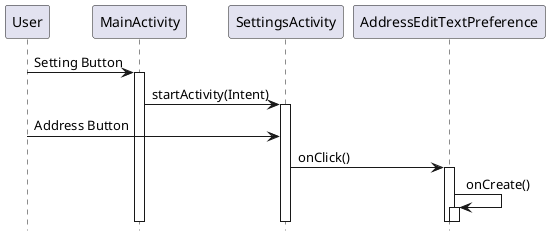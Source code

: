 @startuml
User -> MainActivity: Setting Button
activate MainActivity
MainActivity->SettingsActivity:startActivity(Intent)
activate SettingsActivity
User -> SettingsActivity:Address Button
SettingsActivity->AddressEditTextPreference:onClick()
activate AddressEditTextPreference
AddressEditTextPreference->AddressEditTextPreference:onCreate()
activate AddressEditTextPreference
hide footbox
@enduml